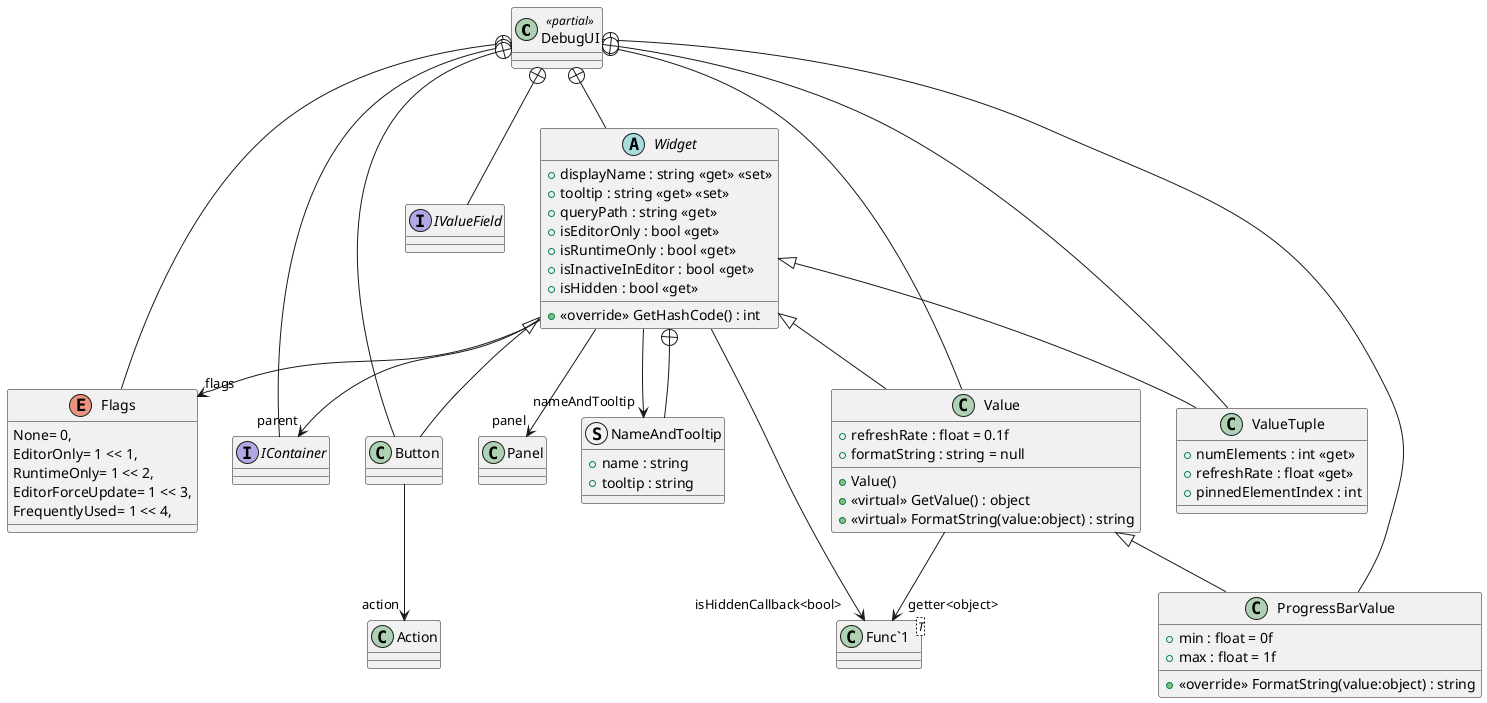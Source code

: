 @startuml
class DebugUI <<partial>> {
}
enum Flags {
    None= 0,
    EditorOnly= 1 << 1,
    RuntimeOnly= 1 << 2,
    EditorForceUpdate= 1 << 3,
    FrequentlyUsed= 1 << 4,
}
abstract class Widget {
    + displayName : string <<get>> <<set>>
    + tooltip : string <<get>> <<set>>
    + queryPath : string <<get>>
    + isEditorOnly : bool <<get>>
    + isRuntimeOnly : bool <<get>>
    + isInactiveInEditor : bool <<get>>
    + isHidden : bool <<get>>
    + <<override>> GetHashCode() : int
}
interface IContainer {
}
interface IValueField {
}
class Button {
}
class Value {
    + refreshRate : float = 0.1f
    + formatString : string = null
    + Value()
    + <<virtual>> GetValue() : object
    + <<virtual>> FormatString(value:object) : string
}
class ProgressBarValue {
    + min : float = 0f
    + max : float = 1f
    + <<override>> FormatString(value:object) : string
}
class ValueTuple {
    + numElements : int <<get>>
    + refreshRate : float <<get>>
    + pinnedElementIndex : int
}
class "Func`1"<T> {
}
struct NameAndTooltip {
    + name : string
    + tooltip : string
}
DebugUI +-- Flags
DebugUI +-- Widget
Widget --> "panel" Panel
Widget --> "parent" IContainer
Widget --> "flags" Flags
Widget --> "isHiddenCallback<bool>" "Func`1"
Widget --> "nameAndTooltip" NameAndTooltip
DebugUI +-- IContainer
DebugUI +-- IValueField
DebugUI +-- Button
Widget <|-- Button
Button --> "action" Action
DebugUI +-- Value
Widget <|-- Value
Value --> "getter<object>" "Func`1"
DebugUI +-- ProgressBarValue
Value <|-- ProgressBarValue
DebugUI +-- ValueTuple
Widget <|-- ValueTuple
Widget +-- NameAndTooltip
@enduml
